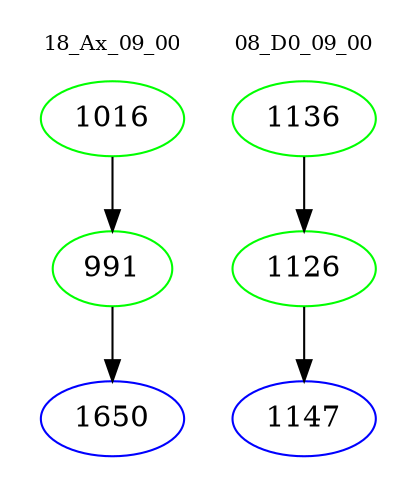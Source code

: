 digraph{
subgraph cluster_0 {
color = white
label = "18_Ax_09_00";
fontsize=10;
T0_1016 [label="1016", color="green"]
T0_1016 -> T0_991 [color="black"]
T0_991 [label="991", color="green"]
T0_991 -> T0_1650 [color="black"]
T0_1650 [label="1650", color="blue"]
}
subgraph cluster_1 {
color = white
label = "08_D0_09_00";
fontsize=10;
T1_1136 [label="1136", color="green"]
T1_1136 -> T1_1126 [color="black"]
T1_1126 [label="1126", color="green"]
T1_1126 -> T1_1147 [color="black"]
T1_1147 [label="1147", color="blue"]
}
}
